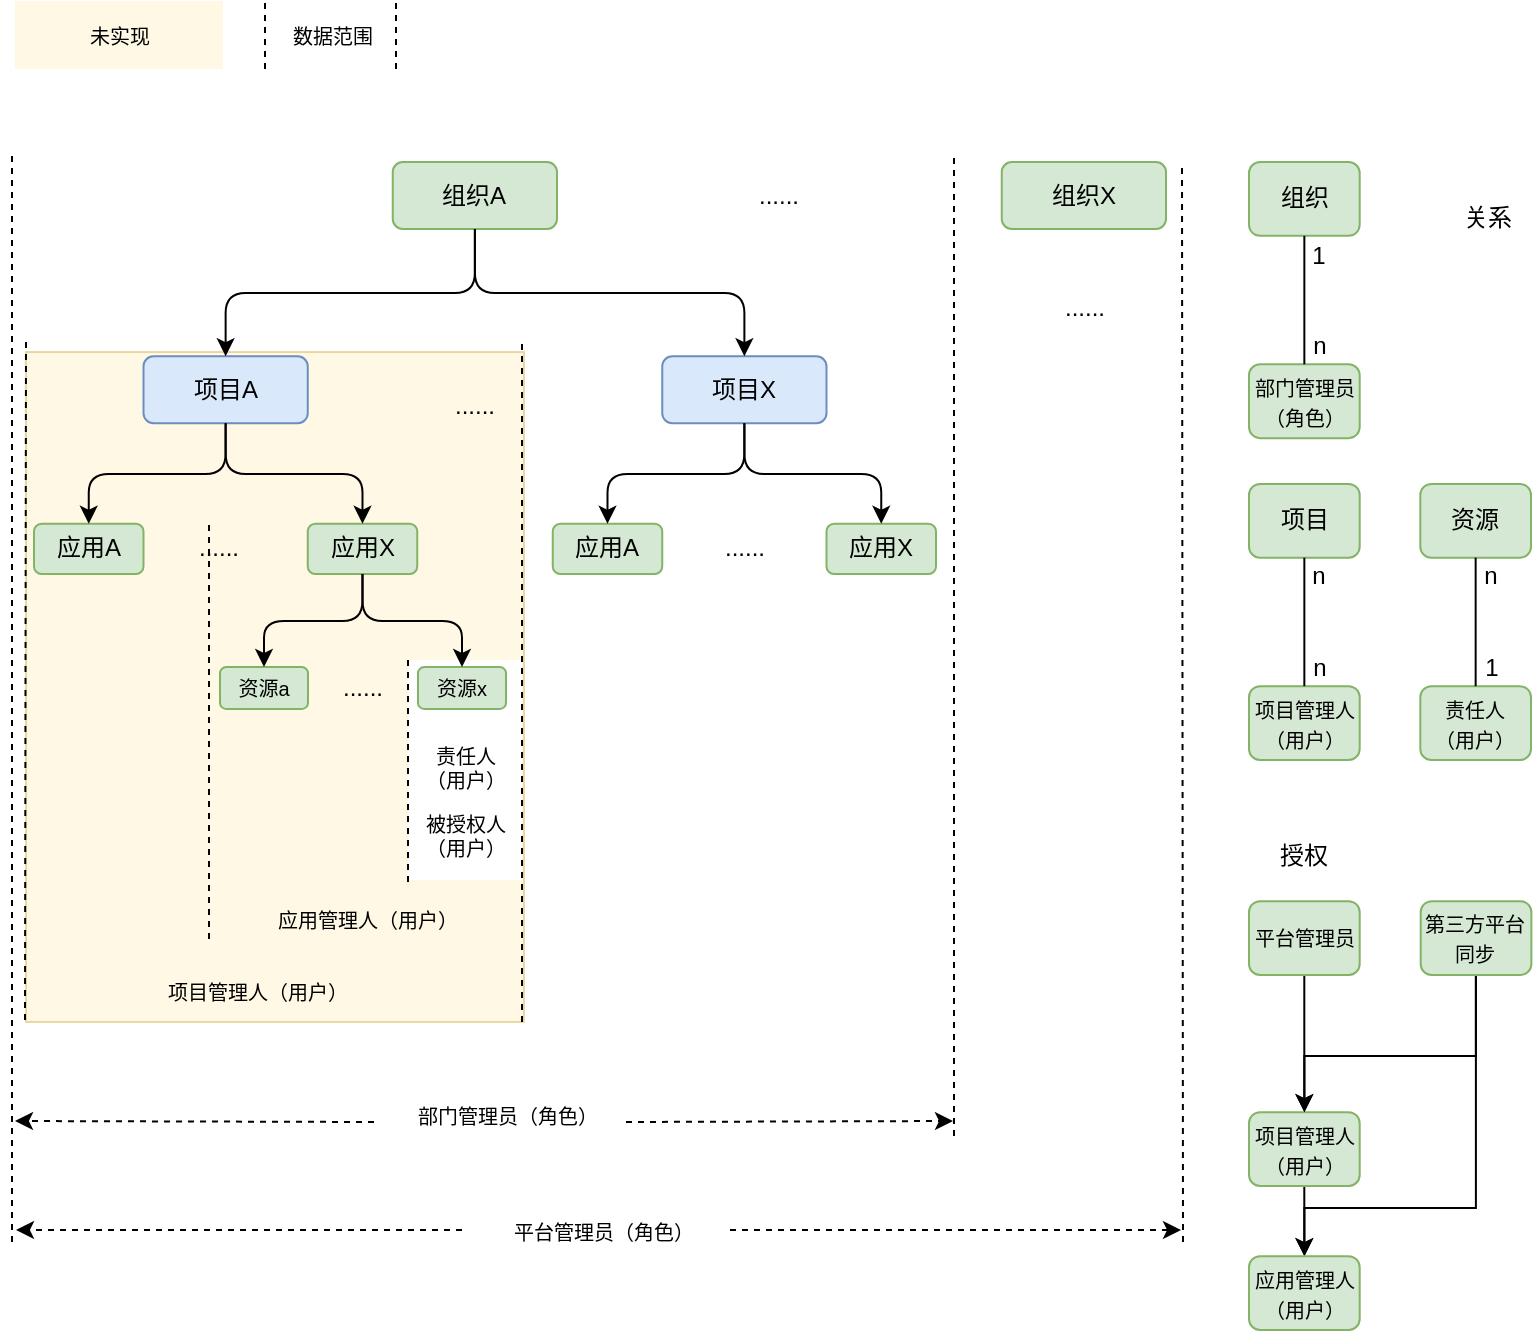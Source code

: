 <mxfile pages="1" version="11.2.1" type="github"><diagram id="PgLRB5wgv1Nq5BsjKDv6" name="第 1 页"><mxGraphModel dx="1111" dy="531" grid="0" gridSize="10" guides="1" tooltips="1" connect="1" arrows="1" fold="1" page="1" pageScale="1" pageWidth="826" pageHeight="1169" math="0" shadow="0"><root><mxCell id="0"/><mxCell id="1" parent="0"/><mxCell id="X6JYmWCzYdjycI-i9K6X-58" value="" style="rounded=0;whiteSpace=wrap;html=1;strokeWidth=1;fontSize=10;strokeColor=#d6b656;fillColor=#fff2cc;opacity=50;" parent="1" vertex="1"><mxGeometry x="50" y="275" width="249" height="335" as="geometry"/></mxCell><mxCell id="X6JYmWCzYdjycI-i9K6X-92" value="" style="rounded=0;whiteSpace=wrap;html=1;strokeWidth=1;fontSize=10;strokeColor=none;" parent="1" vertex="1"><mxGeometry x="241" y="429" width="57" height="110" as="geometry"/></mxCell><mxCell id="X6JYmWCzYdjycI-i9K6X-1" value="项目A" style="rounded=1;whiteSpace=wrap;html=1;fillColor=#dae8fc;strokeColor=#6c8ebf;" parent="1" vertex="1"><mxGeometry x="108.75" y="277.125" width="82.125" height="33.5" as="geometry"/></mxCell><mxCell id="X6JYmWCzYdjycI-i9K6X-2" value="应用A" style="rounded=1;whiteSpace=wrap;html=1;fillColor=#d5e8d4;strokeColor=#82b366;" parent="1" vertex="1"><mxGeometry x="54" y="360.875" width="54.75" height="25.125" as="geometry"/></mxCell><mxCell id="X6JYmWCzYdjycI-i9K6X-3" value="应用X" style="rounded=1;whiteSpace=wrap;html=1;fillColor=#d5e8d4;strokeColor=#82b366;" parent="1" vertex="1"><mxGeometry x="190.875" y="360.875" width="54.75" height="25.125" as="geometry"/></mxCell><mxCell id="X6JYmWCzYdjycI-i9K6X-4" value="组织A" style="rounded=1;whiteSpace=wrap;html=1;fillColor=#d5e8d4;strokeColor=#82b366;" parent="1" vertex="1"><mxGeometry x="233.375" y="180" width="82.125" height="33.5" as="geometry"/></mxCell><mxCell id="X6JYmWCzYdjycI-i9K6X-9" value="" style="edgeStyle=elbowEdgeStyle;elbow=horizontal;endArrow=classic;html=1;exitX=0.5;exitY=1;exitDx=0;exitDy=0;entryX=0.5;entryY=0;entryDx=0;entryDy=0;" parent="1" source="X6JYmWCzYdjycI-i9K6X-1" target="X6JYmWCzYdjycI-i9K6X-2" edge="1"><mxGeometry width="50" height="50" relative="1" as="geometry"><mxPoint x="-19" y="344.125" as="sourcePoint"/><mxPoint x="26.625" y="302.25" as="targetPoint"/></mxGeometry></mxCell><mxCell id="X6JYmWCzYdjycI-i9K6X-12" value="" style="edgeStyle=elbowEdgeStyle;elbow=vertical;endArrow=classic;html=1;exitX=0.5;exitY=1;exitDx=0;exitDy=0;entryX=0.5;entryY=0;entryDx=0;entryDy=0;" parent="1" source="X6JYmWCzYdjycI-i9K6X-1" target="X6JYmWCzYdjycI-i9K6X-3" edge="1"><mxGeometry width="50" height="50" relative="1" as="geometry"><mxPoint x="72.25" y="494.875" as="sourcePoint"/><mxPoint x="117.875" y="453" as="targetPoint"/></mxGeometry></mxCell><mxCell id="X6JYmWCzYdjycI-i9K6X-16" value="项目X" style="rounded=1;whiteSpace=wrap;html=1;fillColor=#dae8fc;strokeColor=#6c8ebf;" parent="1" vertex="1"><mxGeometry x="368.125" y="277.125" width="82.125" height="33.5" as="geometry"/></mxCell><mxCell id="X6JYmWCzYdjycI-i9K6X-17" value="应用A" style="rounded=1;whiteSpace=wrap;html=1;fillColor=#d5e8d4;strokeColor=#82b366;" parent="1" vertex="1"><mxGeometry x="313.375" y="360.875" width="54.75" height="25.125" as="geometry"/></mxCell><mxCell id="X6JYmWCzYdjycI-i9K6X-18" value="应用X" style="rounded=1;whiteSpace=wrap;html=1;fillColor=#d5e8d4;strokeColor=#82b366;" parent="1" vertex="1"><mxGeometry x="450.25" y="360.875" width="54.75" height="25.125" as="geometry"/></mxCell><mxCell id="X6JYmWCzYdjycI-i9K6X-19" value="" style="edgeStyle=elbowEdgeStyle;elbow=horizontal;endArrow=classic;html=1;exitX=0.5;exitY=1;exitDx=0;exitDy=0;entryX=0.5;entryY=0;entryDx=0;entryDy=0;" parent="1" source="X6JYmWCzYdjycI-i9K6X-16" target="X6JYmWCzYdjycI-i9K6X-17" edge="1"><mxGeometry width="50" height="50" relative="1" as="geometry"><mxPoint x="240.375" y="344.125" as="sourcePoint"/><mxPoint x="286" y="302.25" as="targetPoint"/></mxGeometry></mxCell><mxCell id="X6JYmWCzYdjycI-i9K6X-20" value="" style="edgeStyle=elbowEdgeStyle;elbow=vertical;endArrow=classic;html=1;exitX=0.5;exitY=1;exitDx=0;exitDy=0;entryX=0.5;entryY=0;entryDx=0;entryDy=0;" parent="1" source="X6JYmWCzYdjycI-i9K6X-16" target="X6JYmWCzYdjycI-i9K6X-18" edge="1"><mxGeometry width="50" height="50" relative="1" as="geometry"><mxPoint x="331.625" y="494.875" as="sourcePoint"/><mxPoint x="377.25" y="453" as="targetPoint"/></mxGeometry></mxCell><mxCell id="X6JYmWCzYdjycI-i9K6X-23" value="......" style="text;html=1;strokeColor=none;fillColor=none;align=center;verticalAlign=middle;whiteSpace=wrap;rounded=0;" parent="1" vertex="1"><mxGeometry x="127.562" y="365.062" width="36.5" height="16.75" as="geometry"/></mxCell><mxCell id="X6JYmWCzYdjycI-i9K6X-27" value="" style="edgeStyle=elbowEdgeStyle;elbow=vertical;endArrow=classic;html=1;exitX=0.5;exitY=1;exitDx=0;exitDy=0;entryX=0.5;entryY=0;entryDx=0;entryDy=0;" parent="1" source="X6JYmWCzYdjycI-i9K6X-4" target="X6JYmWCzYdjycI-i9K6X-16" edge="1"><mxGeometry width="50" height="50" relative="1" as="geometry"><mxPoint x="272.093" y="221.846" as="sourcePoint"/><mxPoint x="340.688" y="272.096" as="targetPoint"/></mxGeometry></mxCell><mxCell id="X6JYmWCzYdjycI-i9K6X-28" value="" style="edgeStyle=elbowEdgeStyle;elbow=vertical;endArrow=classic;html=1;exitX=0.5;exitY=1;exitDx=0;exitDy=0;entryX=0.5;entryY=0;entryDx=0;entryDy=0;" parent="1" source="X6JYmWCzYdjycI-i9K6X-4" target="X6JYmWCzYdjycI-i9K6X-1" edge="1"><mxGeometry width="50" height="50" relative="1" as="geometry"><mxPoint x="283.814" y="222.135" as="sourcePoint"/><mxPoint x="411.564" y="280.471" as="targetPoint"/></mxGeometry></mxCell><mxCell id="X6JYmWCzYdjycI-i9K6X-29" value="......" style="text;html=1;strokeColor=none;fillColor=none;align=center;verticalAlign=middle;whiteSpace=wrap;rounded=0;" parent="1" vertex="1"><mxGeometry x="390.938" y="365.062" width="36.5" height="16.75" as="geometry"/></mxCell><mxCell id="X6JYmWCzYdjycI-i9K6X-39" value="资源a" style="rounded=1;whiteSpace=wrap;html=1;fillColor=#d5e8d4;strokeColor=#82b366;fontSize=10;" parent="1" vertex="1"><mxGeometry x="147" y="432.5" width="44" height="21" as="geometry"/></mxCell><mxCell id="X6JYmWCzYdjycI-i9K6X-42" value="" style="edgeStyle=elbowEdgeStyle;elbow=vertical;endArrow=classic;html=1;exitX=0.5;exitY=1;exitDx=0;exitDy=0;entryX=0.5;entryY=0;entryDx=0;entryDy=0;" parent="1" source="X6JYmWCzYdjycI-i9K6X-3" target="X6JYmWCzYdjycI-i9K6X-39" edge="1"><mxGeometry width="50" height="50" relative="1" as="geometry"><mxPoint x="245.517" y="436.983" as="sourcePoint"/><mxPoint x="313.793" y="487.328" as="targetPoint"/></mxGeometry></mxCell><mxCell id="X6JYmWCzYdjycI-i9K6X-44" value="资源x" style="rounded=1;whiteSpace=wrap;html=1;fillColor=#d5e8d4;strokeColor=#82b366;fontSize=10;" parent="1" vertex="1"><mxGeometry x="246" y="432.5" width="44" height="21" as="geometry"/></mxCell><mxCell id="X6JYmWCzYdjycI-i9K6X-45" value="" style="edgeStyle=elbowEdgeStyle;elbow=vertical;endArrow=classic;html=1;exitX=0.5;exitY=1;exitDx=0;exitDy=0;entryX=0.5;entryY=0;entryDx=0;entryDy=0;" parent="1" source="X6JYmWCzYdjycI-i9K6X-3" target="X6JYmWCzYdjycI-i9K6X-44" edge="1"><mxGeometry width="50" height="50" relative="1" as="geometry"><mxPoint x="228.586" y="396.345" as="sourcePoint"/><mxPoint x="187.897" y="440.483" as="targetPoint"/></mxGeometry></mxCell><mxCell id="X6JYmWCzYdjycI-i9K6X-46" value="......" style="text;html=1;strokeColor=none;fillColor=none;align=center;verticalAlign=middle;whiteSpace=wrap;rounded=0;" parent="1" vertex="1"><mxGeometry x="200.062" y="434.562" width="36.5" height="16.75" as="geometry"/></mxCell><mxCell id="X6JYmWCzYdjycI-i9K6X-50" value="" style="endArrow=none;dashed=1;html=1;fontSize=10;" parent="1" edge="1"><mxGeometry width="50" height="50" relative="1" as="geometry"><mxPoint x="298" y="610" as="sourcePoint"/><mxPoint x="298" y="270" as="targetPoint"/></mxGeometry></mxCell><mxCell id="X6JYmWCzYdjycI-i9K6X-51" value="" style="endArrow=none;dashed=1;html=1;fontSize=10;" parent="1" edge="1"><mxGeometry width="50" height="50" relative="1" as="geometry"><mxPoint x="49.5" y="609" as="sourcePoint"/><mxPoint x="50" y="269" as="targetPoint"/></mxGeometry></mxCell><mxCell id="X6JYmWCzYdjycI-i9K6X-52" value="项目管理人（用户）" style="text;html=1;strokeColor=none;fillColor=none;align=center;verticalAlign=middle;whiteSpace=wrap;rounded=0;fontSize=10;" parent="1" vertex="1"><mxGeometry x="117" y="584.5" width="98" height="20" as="geometry"/></mxCell><mxCell id="X6JYmWCzYdjycI-i9K6X-54" value="" style="endArrow=none;dashed=1;html=1;fontSize=10;" parent="1" edge="1"><mxGeometry width="50" height="50" relative="1" as="geometry"><mxPoint x="43" y="720" as="sourcePoint"/><mxPoint x="43" y="174" as="targetPoint"/></mxGeometry></mxCell><mxCell id="X6JYmWCzYdjycI-i9K6X-56" value="部门管理员（角色）" style="text;html=1;strokeColor=none;fillColor=none;align=center;verticalAlign=middle;whiteSpace=wrap;rounded=0;fontSize=10;" parent="1" vertex="1"><mxGeometry x="244.5" y="647" width="92" height="20" as="geometry"/></mxCell><mxCell id="X6JYmWCzYdjycI-i9K6X-57" value="" style="endArrow=none;dashed=1;html=1;fontSize=10;" parent="1" edge="1"><mxGeometry width="50" height="50" relative="1" as="geometry"><mxPoint x="514" y="667" as="sourcePoint"/><mxPoint x="514" y="176" as="targetPoint"/></mxGeometry></mxCell><mxCell id="X6JYmWCzYdjycI-i9K6X-59" value="未实现" style="rounded=0;whiteSpace=wrap;html=1;strokeWidth=1;fontSize=10;strokeColor=none;fillColor=#fff2cc;opacity=50;" parent="1" vertex="1"><mxGeometry x="44.5" y="99.5" width="104" height="34" as="geometry"/></mxCell><mxCell id="X6JYmWCzYdjycI-i9K6X-65" value="" style="group" parent="1" vertex="1" connectable="0"><mxGeometry x="169.5" y="99.5" width="65.5" height="34" as="geometry"/></mxCell><mxCell id="X6JYmWCzYdjycI-i9K6X-60" value="" style="endArrow=none;dashed=1;html=1;fontSize=10;" parent="X6JYmWCzYdjycI-i9K6X-65" edge="1"><mxGeometry width="50" height="50" relative="1" as="geometry"><mxPoint y="34" as="sourcePoint"/><mxPoint as="targetPoint"/></mxGeometry></mxCell><mxCell id="X6JYmWCzYdjycI-i9K6X-62" value="数据范围" style="text;html=1;strokeColor=none;fillColor=none;align=center;verticalAlign=middle;whiteSpace=wrap;rounded=0;fontSize=10;" parent="X6JYmWCzYdjycI-i9K6X-65" vertex="1"><mxGeometry x="7" y="7" width="53" height="20" as="geometry"/></mxCell><mxCell id="X6JYmWCzYdjycI-i9K6X-64" value="" style="endArrow=none;dashed=1;html=1;fontSize=10;" parent="X6JYmWCzYdjycI-i9K6X-65" edge="1"><mxGeometry width="50" height="50" relative="1" as="geometry"><mxPoint x="65.5" y="34" as="sourcePoint"/><mxPoint x="65.5" as="targetPoint"/></mxGeometry></mxCell><mxCell id="X6JYmWCzYdjycI-i9K6X-75" value="......" style="text;html=1;strokeColor=none;fillColor=none;align=center;verticalAlign=middle;whiteSpace=wrap;rounded=0;" parent="1" vertex="1"><mxGeometry x="256.188" y="294" width="36.5" height="16.75" as="geometry"/></mxCell><mxCell id="X6JYmWCzYdjycI-i9K6X-90" value="" style="endArrow=none;dashed=1;html=1;fontSize=10;" parent="1" edge="1"><mxGeometry width="50" height="50" relative="1" as="geometry"><mxPoint x="241" y="429" as="sourcePoint"/><mxPoint x="241" y="540" as="targetPoint"/></mxGeometry></mxCell><mxCell id="X6JYmWCzYdjycI-i9K6X-91" value="责任人&lt;br&gt;（用户）" style="text;html=1;strokeColor=none;fillColor=none;align=center;verticalAlign=middle;whiteSpace=wrap;rounded=0;fontSize=10;" parent="1" vertex="1"><mxGeometry x="248.5" y="473" width="42" height="20" as="geometry"/></mxCell><mxCell id="X6JYmWCzYdjycI-i9K6X-105" value="" style="group" parent="1" vertex="1" connectable="0"><mxGeometry x="661.5" y="180" width="141" height="299" as="geometry"/></mxCell><mxCell id="X6JYmWCzYdjycI-i9K6X-89" value="" style="group" parent="X6JYmWCzYdjycI-i9K6X-105" vertex="1" connectable="0"><mxGeometry y="160.938" width="55.346" height="138.062" as="geometry"/></mxCell><mxCell id="X6JYmWCzYdjycI-i9K6X-79" value="项目" style="rounded=1;whiteSpace=wrap;html=1;fillColor=#d5e8d4;strokeColor=#82b366;" parent="X6JYmWCzYdjycI-i9K6X-89" vertex="1"><mxGeometry width="55.346" height="36.923" as="geometry"/></mxCell><mxCell id="X6JYmWCzYdjycI-i9K6X-83" value="&lt;span style=&quot;font-size: 10px&quot;&gt;项目管理人&lt;br&gt;（用户）&lt;/span&gt;" style="rounded=1;whiteSpace=wrap;html=1;fillColor=#d5e8d4;strokeColor=#82b366;" parent="X6JYmWCzYdjycI-i9K6X-89" vertex="1"><mxGeometry y="101.138" width="55.346" height="36.923" as="geometry"/></mxCell><mxCell id="X6JYmWCzYdjycI-i9K6X-85" value="" style="endArrow=none;html=1;fontSize=10;entryX=0.5;entryY=1;entryDx=0;entryDy=0;exitX=0.5;exitY=0;exitDx=0;exitDy=0;" parent="X6JYmWCzYdjycI-i9K6X-89" source="X6JYmWCzYdjycI-i9K6X-83" target="X6JYmWCzYdjycI-i9K6X-79" edge="1"><mxGeometry width="50" height="50" relative="1" as="geometry"><mxPoint x="8.565" y="230.772" as="sourcePoint"/><mxPoint x="41.509" y="190.638" as="targetPoint"/></mxGeometry></mxCell><mxCell id="X6JYmWCzYdjycI-i9K6X-87" value="n" style="text;html=1;strokeColor=none;fillColor=none;align=center;verticalAlign=middle;whiteSpace=wrap;rounded=0;" parent="X6JYmWCzYdjycI-i9K6X-89" vertex="1"><mxGeometry x="27.673" y="85.486" width="15.813" height="13.646" as="geometry"/></mxCell><mxCell id="X6JYmWCzYdjycI-i9K6X-88" value="n" style="text;html=1;strokeColor=none;fillColor=none;align=center;verticalAlign=middle;whiteSpace=wrap;rounded=0;" parent="X6JYmWCzYdjycI-i9K6X-89" vertex="1"><mxGeometry x="27.673" y="39.733" width="15.154" height="13.646" as="geometry"/></mxCell><mxCell id="X6JYmWCzYdjycI-i9K6X-93" value="" style="group" parent="X6JYmWCzYdjycI-i9K6X-105" vertex="1" connectable="0"><mxGeometry x="85.654" y="160.938" width="55.346" height="138.062" as="geometry"/></mxCell><mxCell id="X6JYmWCzYdjycI-i9K6X-94" value="资源" style="rounded=1;whiteSpace=wrap;html=1;fillColor=#d5e8d4;strokeColor=#82b366;" parent="X6JYmWCzYdjycI-i9K6X-93" vertex="1"><mxGeometry width="55.346" height="36.923" as="geometry"/></mxCell><mxCell id="X6JYmWCzYdjycI-i9K6X-95" value="&lt;span style=&quot;font-size: 10px&quot;&gt;责任人&lt;br&gt;（用户）&lt;/span&gt;" style="rounded=1;whiteSpace=wrap;html=1;fillColor=#d5e8d4;strokeColor=#82b366;" parent="X6JYmWCzYdjycI-i9K6X-93" vertex="1"><mxGeometry y="101.138" width="55.346" height="36.923" as="geometry"/></mxCell><mxCell id="X6JYmWCzYdjycI-i9K6X-96" value="" style="endArrow=none;html=1;fontSize=10;entryX=0.5;entryY=1;entryDx=0;entryDy=0;exitX=0.5;exitY=0;exitDx=0;exitDy=0;" parent="X6JYmWCzYdjycI-i9K6X-93" source="X6JYmWCzYdjycI-i9K6X-95" target="X6JYmWCzYdjycI-i9K6X-94" edge="1"><mxGeometry width="50" height="50" relative="1" as="geometry"><mxPoint x="8.565" y="230.772" as="sourcePoint"/><mxPoint x="41.509" y="190.638" as="targetPoint"/></mxGeometry></mxCell><mxCell id="X6JYmWCzYdjycI-i9K6X-97" value="1" style="text;html=1;strokeColor=none;fillColor=none;align=center;verticalAlign=middle;whiteSpace=wrap;rounded=0;" parent="X6JYmWCzYdjycI-i9K6X-93" vertex="1"><mxGeometry x="27.673" y="85.486" width="15.813" height="13.646" as="geometry"/></mxCell><mxCell id="X6JYmWCzYdjycI-i9K6X-98" value="n" style="text;html=1;strokeColor=none;fillColor=none;align=center;verticalAlign=middle;whiteSpace=wrap;rounded=0;" parent="X6JYmWCzYdjycI-i9K6X-93" vertex="1"><mxGeometry x="27.673" y="39.733" width="15.154" height="13.646" as="geometry"/></mxCell><mxCell id="X6JYmWCzYdjycI-i9K6X-99" value="" style="group" parent="X6JYmWCzYdjycI-i9K6X-105" vertex="1" connectable="0"><mxGeometry width="55.346" height="138.062" as="geometry"/></mxCell><mxCell id="X6JYmWCzYdjycI-i9K6X-100" value="组织" style="rounded=1;whiteSpace=wrap;html=1;fillColor=#d5e8d4;strokeColor=#82b366;" parent="X6JYmWCzYdjycI-i9K6X-99" vertex="1"><mxGeometry width="55.346" height="36.923" as="geometry"/></mxCell><mxCell id="X6JYmWCzYdjycI-i9K6X-101" value="&lt;span style=&quot;font-size: 10px&quot;&gt;部门管理员&lt;br&gt;（角色）&lt;/span&gt;" style="rounded=1;whiteSpace=wrap;html=1;fillColor=#d5e8d4;strokeColor=#82b366;" parent="X6JYmWCzYdjycI-i9K6X-99" vertex="1"><mxGeometry y="101.138" width="55.346" height="36.923" as="geometry"/></mxCell><mxCell id="X6JYmWCzYdjycI-i9K6X-102" value="" style="endArrow=none;html=1;fontSize=10;entryX=0.5;entryY=1;entryDx=0;entryDy=0;exitX=0.5;exitY=0;exitDx=0;exitDy=0;" parent="X6JYmWCzYdjycI-i9K6X-99" source="X6JYmWCzYdjycI-i9K6X-101" target="X6JYmWCzYdjycI-i9K6X-100" edge="1"><mxGeometry width="50" height="50" relative="1" as="geometry"><mxPoint x="8.565" y="230.772" as="sourcePoint"/><mxPoint x="41.509" y="190.638" as="targetPoint"/></mxGeometry></mxCell><mxCell id="X6JYmWCzYdjycI-i9K6X-103" value="n" style="text;html=1;strokeColor=none;fillColor=none;align=center;verticalAlign=middle;whiteSpace=wrap;rounded=0;" parent="X6JYmWCzYdjycI-i9K6X-99" vertex="1"><mxGeometry x="27.673" y="85.486" width="15.813" height="13.646" as="geometry"/></mxCell><mxCell id="X6JYmWCzYdjycI-i9K6X-104" value="1" style="text;html=1;strokeColor=none;fillColor=none;align=center;verticalAlign=middle;whiteSpace=wrap;rounded=0;" parent="X6JYmWCzYdjycI-i9K6X-99" vertex="1"><mxGeometry x="27.673" y="39.733" width="15.154" height="13.646" as="geometry"/></mxCell><mxCell id="X6JYmWCzYdjycI-i9K6X-106" value="组织X" style="rounded=1;whiteSpace=wrap;html=1;fillColor=#d5e8d4;strokeColor=#82b366;" parent="1" vertex="1"><mxGeometry x="537.875" y="180" width="82.125" height="33.5" as="geometry"/></mxCell><mxCell id="X6JYmWCzYdjycI-i9K6X-107" value="......" style="text;html=1;strokeColor=none;fillColor=none;align=center;verticalAlign=middle;whiteSpace=wrap;rounded=0;" parent="1" vertex="1"><mxGeometry x="408.188" y="188.5" width="36.5" height="16.75" as="geometry"/></mxCell><mxCell id="X6JYmWCzYdjycI-i9K6X-108" value="被授权人&lt;br&gt;（用户）" style="text;html=1;strokeColor=none;fillColor=none;align=center;verticalAlign=middle;whiteSpace=wrap;rounded=0;fontSize=10;" parent="1" vertex="1"><mxGeometry x="248.5" y="507" width="42" height="20" as="geometry"/></mxCell><mxCell id="X6JYmWCzYdjycI-i9K6X-111" value="" style="endArrow=none;dashed=1;html=1;fontSize=10;" parent="1" edge="1"><mxGeometry width="50" height="50" relative="1" as="geometry"><mxPoint x="628.5" y="720" as="sourcePoint"/><mxPoint x="628" y="180" as="targetPoint"/></mxGeometry></mxCell><mxCell id="X6JYmWCzYdjycI-i9K6X-112" value="......" style="text;html=1;strokeColor=none;fillColor=none;align=center;verticalAlign=middle;whiteSpace=wrap;rounded=0;" parent="1" vertex="1"><mxGeometry x="560.688" y="244.5" width="36.5" height="16.75" as="geometry"/></mxCell><mxCell id="X6JYmWCzYdjycI-i9K6X-115" value="平台管理员（角色）" style="text;html=1;strokeColor=none;fillColor=none;align=center;verticalAlign=middle;whiteSpace=wrap;rounded=0;fontSize=10;" parent="1" vertex="1"><mxGeometry x="292.5" y="704.5" width="92" height="20" as="geometry"/></mxCell><mxCell id="X6JYmWCzYdjycI-i9K6X-116" value="" style="endArrow=classic;html=1;fontSize=10;dashed=1;" parent="1" edge="1"><mxGeometry width="50" height="50" relative="1" as="geometry"><mxPoint x="268" y="714" as="sourcePoint"/><mxPoint x="45" y="714" as="targetPoint"/></mxGeometry></mxCell><mxCell id="X6JYmWCzYdjycI-i9K6X-117" value="" style="endArrow=classic;html=1;fontSize=10;dashed=1;" parent="1" edge="1"><mxGeometry width="50" height="50" relative="1" as="geometry"><mxPoint x="402" y="714" as="sourcePoint"/><mxPoint x="627.5" y="714" as="targetPoint"/></mxGeometry></mxCell><mxCell id="X6JYmWCzYdjycI-i9K6X-118" value="" style="endArrow=classic;html=1;fontSize=10;dashed=1;" parent="1" edge="1"><mxGeometry width="50" height="50" relative="1" as="geometry"><mxPoint x="224" y="660" as="sourcePoint"/><mxPoint x="44.5" y="659.5" as="targetPoint"/></mxGeometry></mxCell><mxCell id="X6JYmWCzYdjycI-i9K6X-120" value="" style="endArrow=classic;html=1;fontSize=10;dashed=1;" parent="1" edge="1"><mxGeometry width="50" height="50" relative="1" as="geometry"><mxPoint x="350" y="660" as="sourcePoint"/><mxPoint x="513.5" y="659.5" as="targetPoint"/></mxGeometry></mxCell><mxCell id="jpBnOT2TEnwCZclqNP20-4" style="edgeStyle=orthogonalEdgeStyle;rounded=0;orthogonalLoop=1;jettySize=auto;html=1;entryX=0.5;entryY=0;entryDx=0;entryDy=0;" edge="1" parent="1" source="Og2Eu6FEu6TB9CogzOIE-3" target="jpBnOT2TEnwCZclqNP20-3"><mxGeometry relative="1" as="geometry"/></mxCell><mxCell id="Og2Eu6FEu6TB9CogzOIE-3" value="&lt;span style=&quot;font-size: 10px&quot;&gt;项目管理人&lt;br&gt;（用户）&lt;/span&gt;" style="rounded=1;whiteSpace=wrap;html=1;fillColor=#d5e8d4;strokeColor=#82b366;" parent="1" vertex="1"><mxGeometry x="661.5" y="655.077" width="55.346" height="36.923" as="geometry"/></mxCell><mxCell id="Og2Eu6FEu6TB9CogzOIE-5" style="edgeStyle=orthogonalEdgeStyle;rounded=0;orthogonalLoop=1;jettySize=auto;html=1;entryX=0.5;entryY=0;entryDx=0;entryDy=0;" parent="1" source="Og2Eu6FEu6TB9CogzOIE-4" target="Og2Eu6FEu6TB9CogzOIE-3" edge="1"><mxGeometry relative="1" as="geometry"/></mxCell><mxCell id="Og2Eu6FEu6TB9CogzOIE-4" value="&lt;font size=&quot;1&quot;&gt;平台管理员&lt;/font&gt;" style="rounded=1;whiteSpace=wrap;html=1;fillColor=#d5e8d4;strokeColor=#82b366;" parent="1" vertex="1"><mxGeometry x="661.5" y="549.577" width="55.346" height="36.923" as="geometry"/></mxCell><mxCell id="Og2Eu6FEu6TB9CogzOIE-9" style="edgeStyle=orthogonalEdgeStyle;rounded=0;orthogonalLoop=1;jettySize=auto;html=1;entryX=0.5;entryY=0;entryDx=0;entryDy=0;" parent="1" source="Og2Eu6FEu6TB9CogzOIE-7" target="Og2Eu6FEu6TB9CogzOIE-3" edge="1"><mxGeometry relative="1" as="geometry"><Array as="points"><mxPoint x="775" y="627"/><mxPoint x="689" y="627"/></Array></mxGeometry></mxCell><mxCell id="jpBnOT2TEnwCZclqNP20-5" style="edgeStyle=orthogonalEdgeStyle;rounded=0;orthogonalLoop=1;jettySize=auto;html=1;entryX=0.5;entryY=0;entryDx=0;entryDy=0;" edge="1" parent="1" source="Og2Eu6FEu6TB9CogzOIE-7" target="jpBnOT2TEnwCZclqNP20-3"><mxGeometry relative="1" as="geometry"><Array as="points"><mxPoint x="775" y="703"/><mxPoint x="689" y="703"/></Array></mxGeometry></mxCell><mxCell id="Og2Eu6FEu6TB9CogzOIE-7" value="&lt;font size=&quot;1&quot;&gt;第三方平台同步&lt;/font&gt;" style="rounded=1;whiteSpace=wrap;html=1;fillColor=#d5e8d4;strokeColor=#82b366;" parent="1" vertex="1"><mxGeometry x="747.346" y="549.577" width="55.346" height="36.923" as="geometry"/></mxCell><mxCell id="Og2Eu6FEu6TB9CogzOIE-10" value="关系" style="text;html=1;strokeColor=none;fillColor=none;align=center;verticalAlign=middle;whiteSpace=wrap;rounded=0;" parent="1" vertex="1"><mxGeometry x="761" y="198" width="40" height="20" as="geometry"/></mxCell><mxCell id="Og2Eu6FEu6TB9CogzOIE-2" value="授权" style="text;html=1;strokeColor=none;fillColor=none;align=center;verticalAlign=middle;whiteSpace=wrap;rounded=0;" parent="1" vertex="1"><mxGeometry x="669" y="517" width="40" height="20" as="geometry"/></mxCell><mxCell id="jpBnOT2TEnwCZclqNP20-1" value="" style="endArrow=none;dashed=1;html=1;fontSize=10;" edge="1" parent="1"><mxGeometry width="50" height="50" relative="1" as="geometry"><mxPoint x="141.5" y="568.5" as="sourcePoint"/><mxPoint x="141.5" y="361" as="targetPoint"/></mxGeometry></mxCell><mxCell id="jpBnOT2TEnwCZclqNP20-2" value="应用管理人（用户）" style="text;html=1;strokeColor=none;fillColor=none;align=center;verticalAlign=middle;whiteSpace=wrap;rounded=0;fontSize=10;" vertex="1" parent="1"><mxGeometry x="171.5" y="549" width="98" height="20" as="geometry"/></mxCell><mxCell id="jpBnOT2TEnwCZclqNP20-3" value="&lt;span style=&quot;font-size: 10px&quot;&gt;应用管理人&lt;br&gt;（用户）&lt;/span&gt;" style="rounded=1;whiteSpace=wrap;html=1;fillColor=#d5e8d4;strokeColor=#82b366;" vertex="1" parent="1"><mxGeometry x="661.5" y="727.077" width="55.346" height="36.923" as="geometry"/></mxCell></root></mxGraphModel></diagram></mxfile>